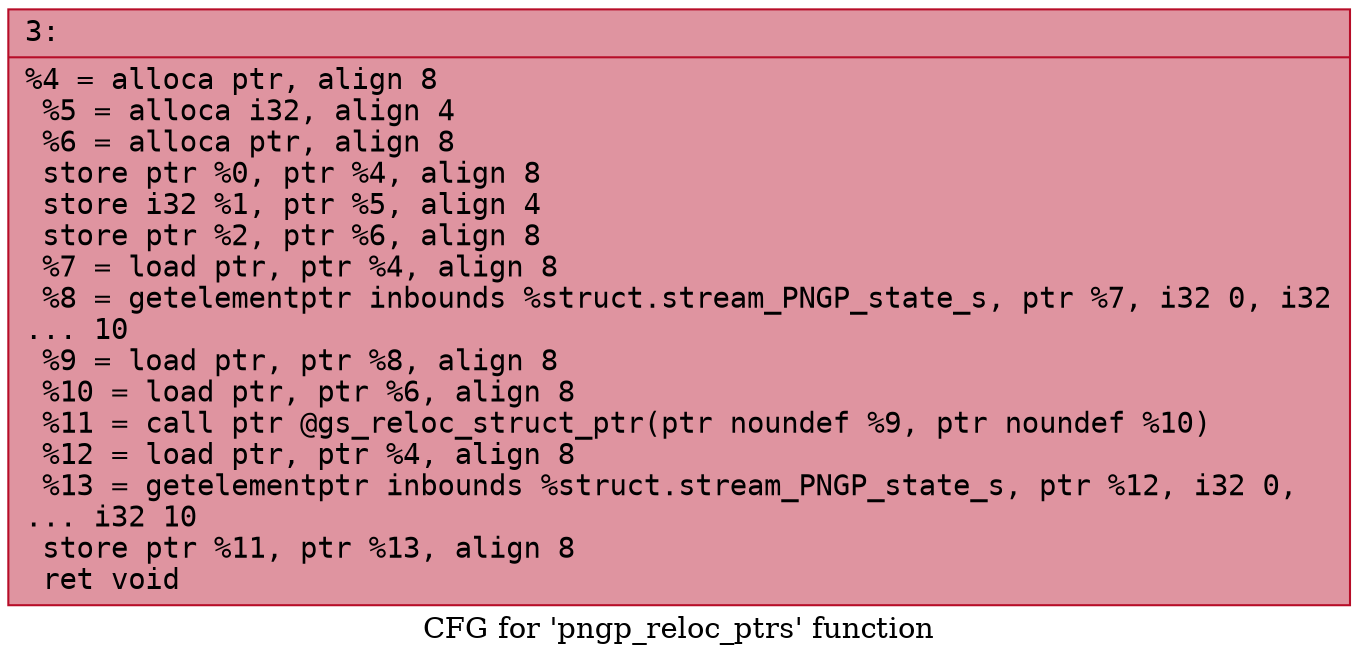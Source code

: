 digraph "CFG for 'pngp_reloc_ptrs' function" {
	label="CFG for 'pngp_reloc_ptrs' function";

	Node0x600002f2f2a0 [shape=record,color="#b70d28ff", style=filled, fillcolor="#b70d2870" fontname="Courier",label="{3:\l|  %4 = alloca ptr, align 8\l  %5 = alloca i32, align 4\l  %6 = alloca ptr, align 8\l  store ptr %0, ptr %4, align 8\l  store i32 %1, ptr %5, align 4\l  store ptr %2, ptr %6, align 8\l  %7 = load ptr, ptr %4, align 8\l  %8 = getelementptr inbounds %struct.stream_PNGP_state_s, ptr %7, i32 0, i32\l... 10\l  %9 = load ptr, ptr %8, align 8\l  %10 = load ptr, ptr %6, align 8\l  %11 = call ptr @gs_reloc_struct_ptr(ptr noundef %9, ptr noundef %10)\l  %12 = load ptr, ptr %4, align 8\l  %13 = getelementptr inbounds %struct.stream_PNGP_state_s, ptr %12, i32 0,\l... i32 10\l  store ptr %11, ptr %13, align 8\l  ret void\l}"];
}
